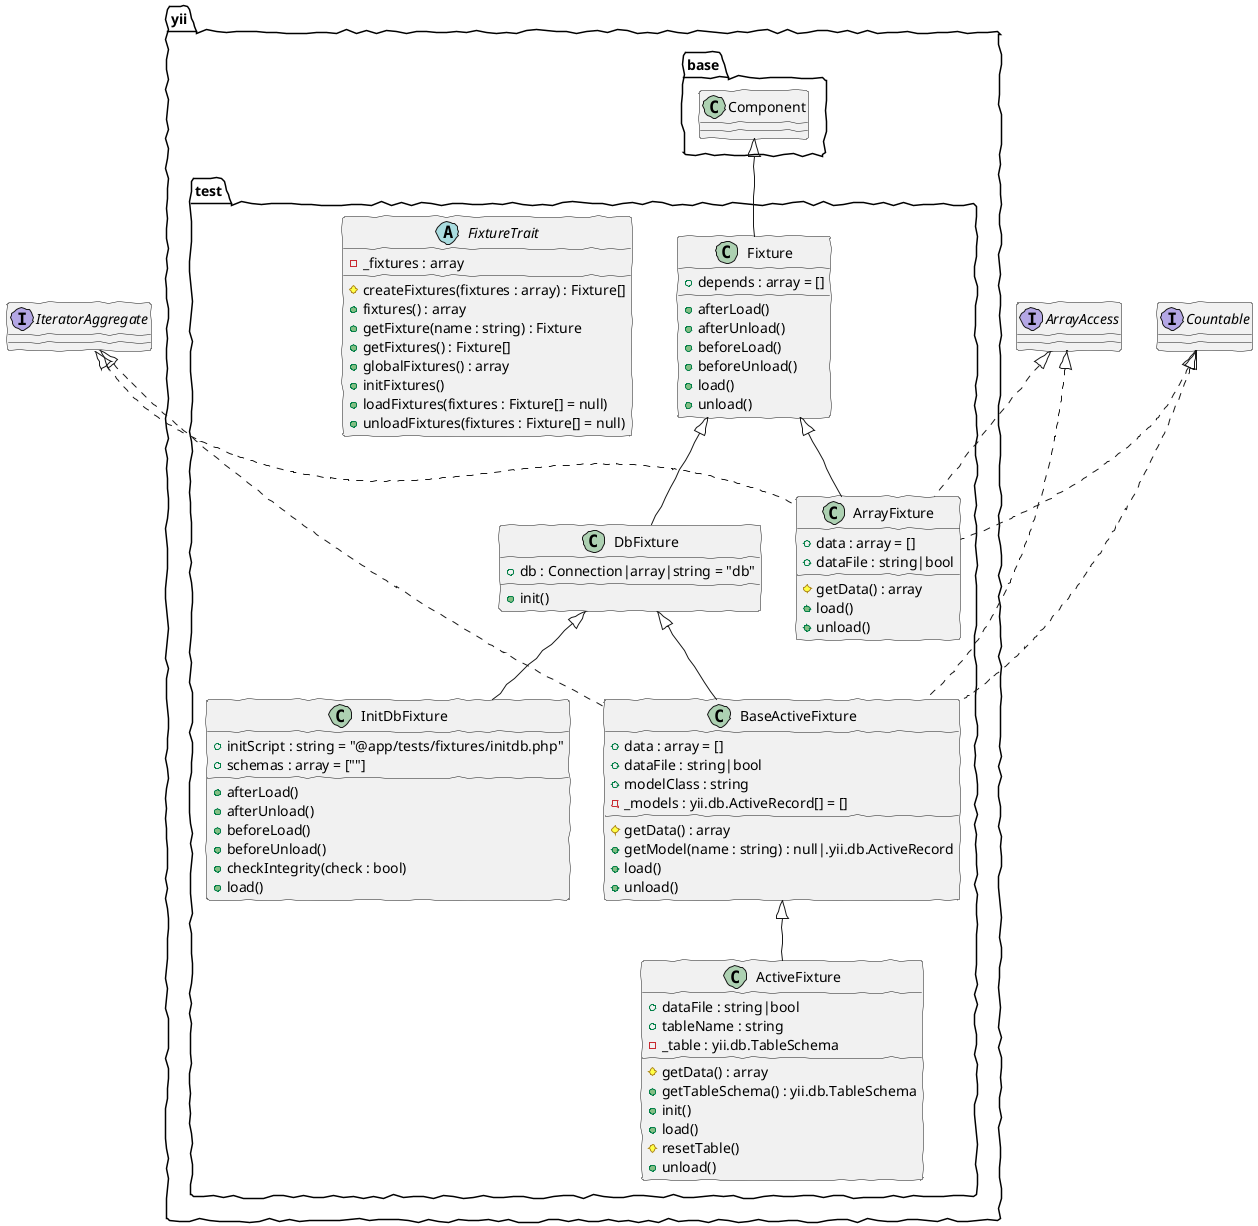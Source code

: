 @startuml
skinparam handwritten true
class yii.test.ActiveFixture {
    +dataFile : string|bool
    +tableName : string
    -_table : yii.db.TableSchema
    #getData() : array
    +getTableSchema() : yii.db.TableSchema
    +init()
    +load()
    #resetTable()
    +unload()
}
class yii.test.ActiveFixture extends yii.test.BaseActiveFixture
class yii.test.ArrayFixture {
    +data : array = []
    +dataFile : string|bool
    #getData() : array
    +load()
    +unload()
}
class yii.test.ArrayFixture extends yii.test.Fixture
class yii.test.ArrayFixture implements IteratorAggregate
class yii.test.ArrayFixture implements ArrayAccess
class yii.test.ArrayFixture implements Countable
abstract class yii.test.BaseActiveFixture {
    +data : array = []
    +dataFile : string|bool
    +modelClass : string
    -_models : yii.db.ActiveRecord[] = []
    #getData() : array
    +getModel(name : string) : null|.yii.db.ActiveRecord
    +load()
    +unload()
}
class yii.test.BaseActiveFixture extends yii.test.DbFixture
class yii.test.BaseActiveFixture implements IteratorAggregate
class yii.test.BaseActiveFixture implements ArrayAccess
class yii.test.BaseActiveFixture implements Countable
abstract class yii.test.DbFixture {
    +db : Connection|array|string = "db"
    +init()
}
class yii.test.DbFixture extends yii.test.Fixture
class yii.test.Fixture {
    +depends : array = []
    +afterLoad()
    +afterUnload()
    +beforeLoad()
    +beforeUnload()
    +load()
    +unload()
}
class yii.test.Fixture extends yii.base.Component
abstract class yii.test.FixtureTrait {
    -_fixtures : array
    #createFixtures(fixtures : array) : Fixture[]
    +fixtures() : array
    +getFixture(name : string) : Fixture
    +getFixtures() : Fixture[]
    +globalFixtures() : array
    +initFixtures()
    +loadFixtures(fixtures : Fixture[] = null)
    +unloadFixtures(fixtures : Fixture[] = null)
}
class yii.test.InitDbFixture {
    +initScript : string = "@app/tests/fixtures/initdb.php"
    +schemas : array = [""]
    +afterLoad()
    +afterUnload()
    +beforeLoad()
    +beforeUnload()
    +checkIntegrity(check : bool)
    +load()
}
class yii.test.InitDbFixture extends yii.test.DbFixture
@enduml
